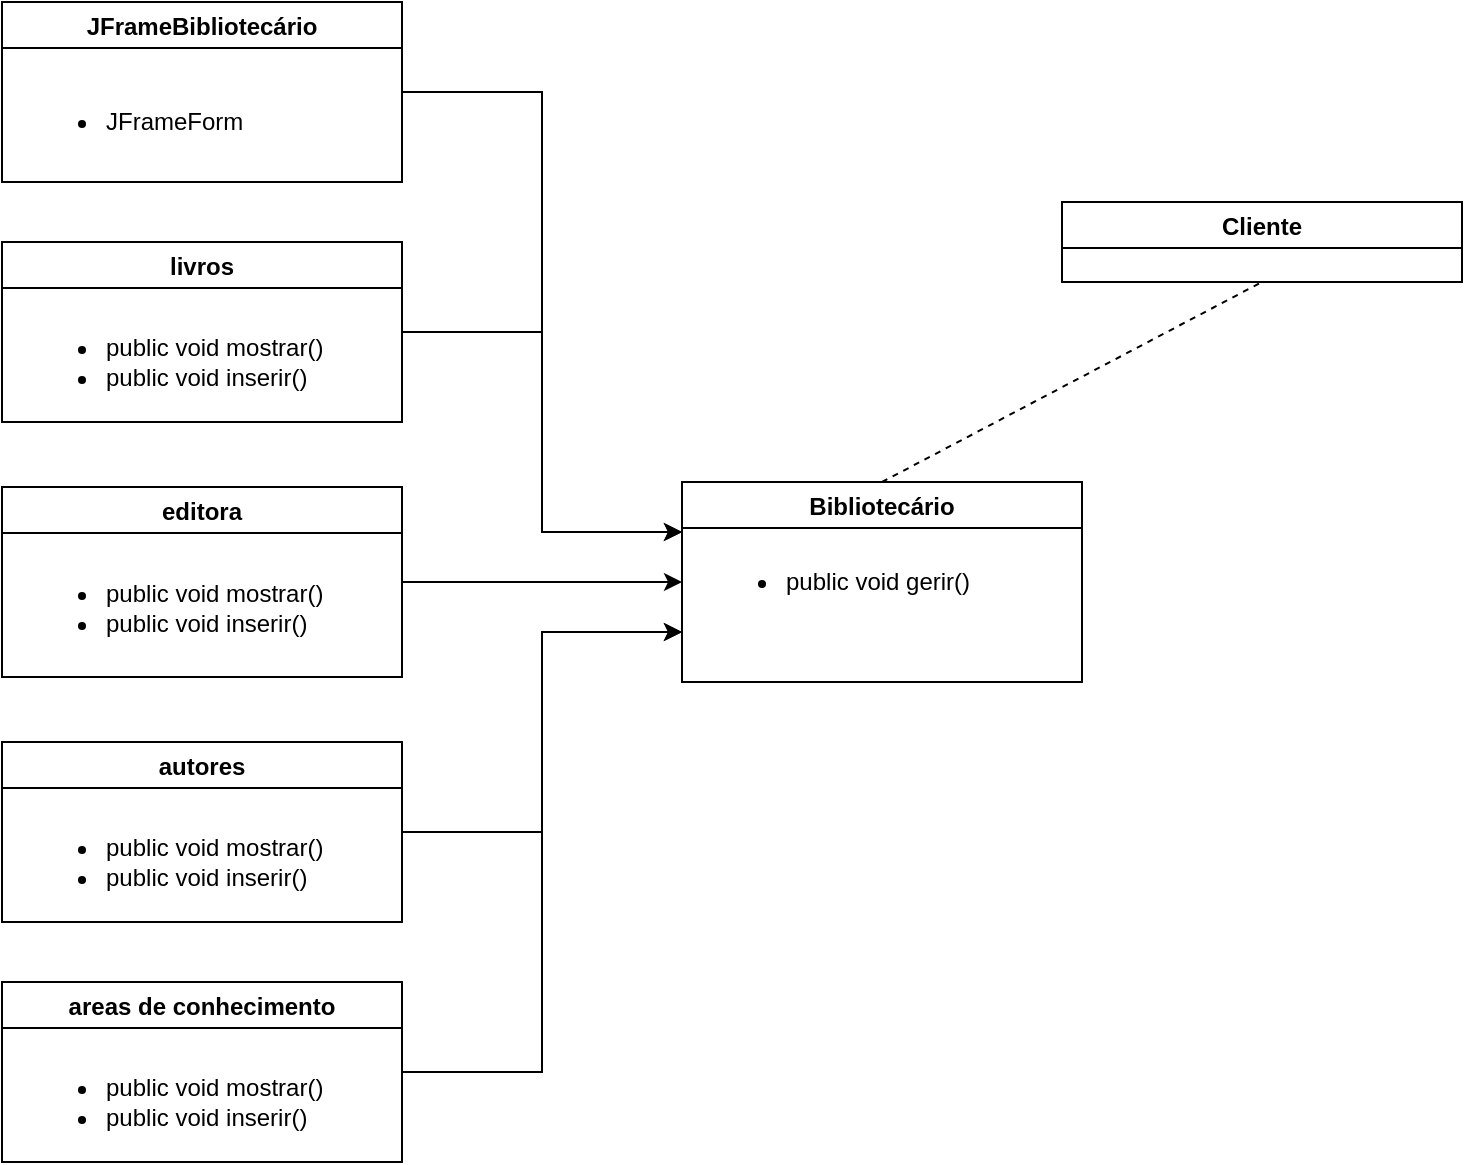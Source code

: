 <mxfile version="16.6.3" type="google"><diagram id="0N0tAUCX9RyGU9Ak_Lna" name="Page-1"><mxGraphModel dx="1422" dy="794" grid="1" gridSize="10" guides="1" tooltips="1" connect="1" arrows="1" fold="1" page="1" pageScale="1" pageWidth="827" pageHeight="1169" math="0" shadow="0"><root><mxCell id="0"/><mxCell id="1" parent="0"/><mxCell id="6zY_nFMRUKaLX7aY_Kbi-5" value="Bibliotecário" style="swimlane;" vertex="1" parent="1"><mxGeometry x="360" y="340" width="200" height="100" as="geometry"/></mxCell><mxCell id="6zY_nFMRUKaLX7aY_Kbi-13" value="&lt;ul&gt;&lt;li&gt;public void gerir()&lt;/li&gt;&lt;/ul&gt;" style="text;html=1;align=left;verticalAlign=middle;resizable=0;points=[];autosize=1;strokeColor=none;fillColor=none;" vertex="1" parent="6zY_nFMRUKaLX7aY_Kbi-5"><mxGeometry x="10" y="30" width="150" height="40" as="geometry"/></mxCell><mxCell id="6zY_nFMRUKaLX7aY_Kbi-10" value="Cliente" style="swimlane;" vertex="1" parent="1"><mxGeometry x="550" y="200" width="200" height="40" as="geometry"/></mxCell><mxCell id="6zY_nFMRUKaLX7aY_Kbi-16" value="" style="endArrow=none;dashed=1;html=1;rounded=0;entryX=0.5;entryY=1;entryDx=0;entryDy=0;exitX=0.5;exitY=0;exitDx=0;exitDy=0;" edge="1" parent="1" source="6zY_nFMRUKaLX7aY_Kbi-5" target="6zY_nFMRUKaLX7aY_Kbi-10"><mxGeometry width="50" height="50" relative="1" as="geometry"><mxPoint x="390" y="500" as="sourcePoint"/><mxPoint x="440" y="450" as="targetPoint"/></mxGeometry></mxCell><mxCell id="6zY_nFMRUKaLX7aY_Kbi-22" style="edgeStyle=orthogonalEdgeStyle;rounded=0;orthogonalLoop=1;jettySize=auto;html=1;exitX=1;exitY=0.5;exitDx=0;exitDy=0;entryX=0;entryY=0.25;entryDx=0;entryDy=0;" edge="1" parent="1" source="6zY_nFMRUKaLX7aY_Kbi-17" target="6zY_nFMRUKaLX7aY_Kbi-5"><mxGeometry relative="1" as="geometry"/></mxCell><mxCell id="6zY_nFMRUKaLX7aY_Kbi-17" value="livros" style="swimlane;" vertex="1" parent="1"><mxGeometry x="20" y="220" width="200" height="90" as="geometry"/></mxCell><mxCell id="6zY_nFMRUKaLX7aY_Kbi-18" value="&lt;ul&gt;&lt;li&gt;public void mostrar()&lt;/li&gt;&lt;li&gt;public void inserir()&lt;/li&gt;&lt;/ul&gt;" style="text;html=1;align=left;verticalAlign=middle;resizable=0;points=[];autosize=1;strokeColor=none;fillColor=none;" vertex="1" parent="6zY_nFMRUKaLX7aY_Kbi-17"><mxGeometry x="10" y="30" width="160" height="60" as="geometry"/></mxCell><mxCell id="6zY_nFMRUKaLX7aY_Kbi-25" style="edgeStyle=orthogonalEdgeStyle;rounded=0;orthogonalLoop=1;jettySize=auto;html=1;exitX=1;exitY=0.5;exitDx=0;exitDy=0;entryX=0;entryY=0.5;entryDx=0;entryDy=0;" edge="1" parent="1" source="6zY_nFMRUKaLX7aY_Kbi-23" target="6zY_nFMRUKaLX7aY_Kbi-5"><mxGeometry relative="1" as="geometry"/></mxCell><mxCell id="6zY_nFMRUKaLX7aY_Kbi-23" value="editora" style="swimlane;" vertex="1" parent="1"><mxGeometry x="20" y="342.5" width="200" height="95" as="geometry"/></mxCell><mxCell id="6zY_nFMRUKaLX7aY_Kbi-24" value="&lt;ul&gt;&lt;li&gt;public void mostrar()&lt;/li&gt;&lt;li&gt;public void inserir()&lt;/li&gt;&lt;/ul&gt;" style="text;html=1;align=left;verticalAlign=middle;resizable=0;points=[];autosize=1;strokeColor=none;fillColor=none;" vertex="1" parent="6zY_nFMRUKaLX7aY_Kbi-23"><mxGeometry x="10" y="30" width="160" height="60" as="geometry"/></mxCell><mxCell id="6zY_nFMRUKaLX7aY_Kbi-28" style="edgeStyle=orthogonalEdgeStyle;rounded=0;orthogonalLoop=1;jettySize=auto;html=1;exitX=1;exitY=0.5;exitDx=0;exitDy=0;entryX=0;entryY=0.75;entryDx=0;entryDy=0;" edge="1" parent="1" source="6zY_nFMRUKaLX7aY_Kbi-26" target="6zY_nFMRUKaLX7aY_Kbi-5"><mxGeometry relative="1" as="geometry"/></mxCell><mxCell id="6zY_nFMRUKaLX7aY_Kbi-26" value="autores" style="swimlane;" vertex="1" parent="1"><mxGeometry x="20" y="470" width="200" height="90" as="geometry"/></mxCell><mxCell id="6zY_nFMRUKaLX7aY_Kbi-27" value="&lt;ul&gt;&lt;li&gt;public void mostrar()&lt;/li&gt;&lt;li&gt;public void inserir()&lt;/li&gt;&lt;/ul&gt;" style="text;html=1;align=left;verticalAlign=middle;resizable=0;points=[];autosize=1;strokeColor=none;fillColor=none;" vertex="1" parent="6zY_nFMRUKaLX7aY_Kbi-26"><mxGeometry x="10" y="30" width="160" height="60" as="geometry"/></mxCell><mxCell id="6zY_nFMRUKaLX7aY_Kbi-31" style="edgeStyle=orthogonalEdgeStyle;rounded=0;orthogonalLoop=1;jettySize=auto;html=1;exitX=1;exitY=0.5;exitDx=0;exitDy=0;entryX=0;entryY=0.75;entryDx=0;entryDy=0;" edge="1" parent="1" source="6zY_nFMRUKaLX7aY_Kbi-29" target="6zY_nFMRUKaLX7aY_Kbi-5"><mxGeometry relative="1" as="geometry"><Array as="points"><mxPoint x="290" y="635"/><mxPoint x="290" y="415"/></Array></mxGeometry></mxCell><mxCell id="6zY_nFMRUKaLX7aY_Kbi-29" value="areas de conhecimento" style="swimlane;" vertex="1" parent="1"><mxGeometry x="20" y="590" width="200" height="90" as="geometry"/></mxCell><mxCell id="6zY_nFMRUKaLX7aY_Kbi-30" value="&lt;ul&gt;&lt;li&gt;public void mostrar()&lt;/li&gt;&lt;li&gt;public void inserir()&lt;/li&gt;&lt;/ul&gt;" style="text;html=1;align=left;verticalAlign=middle;resizable=0;points=[];autosize=1;strokeColor=none;fillColor=none;" vertex="1" parent="6zY_nFMRUKaLX7aY_Kbi-29"><mxGeometry x="10" y="30" width="160" height="60" as="geometry"/></mxCell><mxCell id="6zY_nFMRUKaLX7aY_Kbi-35" style="edgeStyle=orthogonalEdgeStyle;rounded=0;orthogonalLoop=1;jettySize=auto;html=1;exitX=1;exitY=0.5;exitDx=0;exitDy=0;entryX=0;entryY=0.25;entryDx=0;entryDy=0;" edge="1" parent="1" source="6zY_nFMRUKaLX7aY_Kbi-33" target="6zY_nFMRUKaLX7aY_Kbi-5"><mxGeometry relative="1" as="geometry"/></mxCell><mxCell id="6zY_nFMRUKaLX7aY_Kbi-33" value="JFrameBibliotecário" style="swimlane;" vertex="1" parent="1"><mxGeometry x="20" y="100" width="200" height="90" as="geometry"/></mxCell><mxCell id="6zY_nFMRUKaLX7aY_Kbi-34" value="&lt;ul&gt;&lt;li&gt;JFrameForm&lt;/li&gt;&lt;/ul&gt;" style="text;html=1;align=left;verticalAlign=middle;resizable=0;points=[];autosize=1;strokeColor=none;fillColor=none;" vertex="1" parent="6zY_nFMRUKaLX7aY_Kbi-33"><mxGeometry x="10" y="40" width="120" height="40" as="geometry"/></mxCell></root></mxGraphModel></diagram></mxfile>